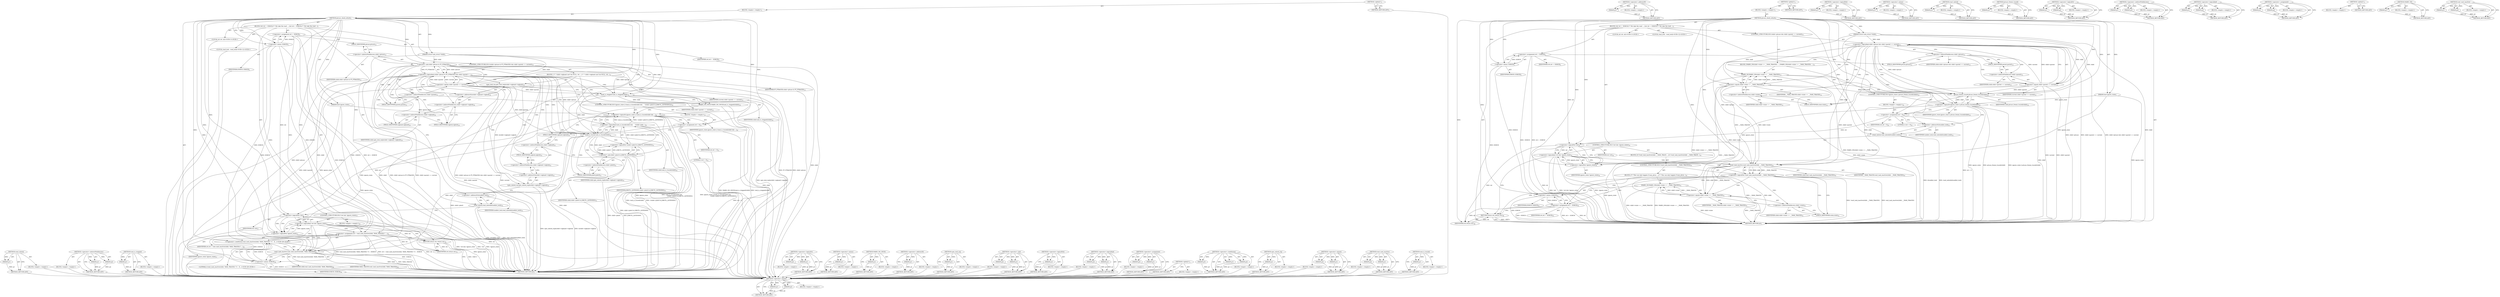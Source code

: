 digraph "wait_task_inactive" {
vulnerable_170 [label=<(METHOD,read_unlock)>];
vulnerable_171 [label=<(PARAM,p1)>];
vulnerable_172 [label=<(BLOCK,&lt;empty&gt;,&lt;empty&gt;)>];
vulnerable_173 [label=<(METHOD_RETURN,ANY)>];
vulnerable_127 [label=<(METHOD,&lt;operator&gt;.indirectFieldAccess)>];
vulnerable_128 [label=<(PARAM,p1)>];
vulnerable_129 [label=<(PARAM,p2)>];
vulnerable_130 [label=<(BLOCK,&lt;empty&gt;,&lt;empty&gt;)>];
vulnerable_131 [label=<(METHOD_RETURN,ANY)>];
vulnerable_149 [label=<(METHOD,task_is_stopped)>];
vulnerable_150 [label=<(PARAM,p1)>];
vulnerable_151 [label=<(BLOCK,&lt;empty&gt;,&lt;empty&gt;)>];
vulnerable_152 [label=<(METHOD_RETURN,ANY)>];
vulnerable_6 [label=<(METHOD,&lt;global&gt;)<SUB>1</SUB>>];
vulnerable_7 [label=<(BLOCK,&lt;empty&gt;,&lt;empty&gt;)<SUB>1</SUB>>];
vulnerable_8 [label=<(METHOD,ptrace_check_attach)<SUB>1</SUB>>];
vulnerable_9 [label=<(PARAM,struct task_struct *child)<SUB>1</SUB>>];
vulnerable_10 [label=<(PARAM,bool ignore_state)<SUB>1</SUB>>];
vulnerable_11 [label=<(BLOCK,{
	int ret = -ESRCH;

	/*
	 * We take the read ...,{
	int ret = -ESRCH;

	/*
	 * We take the read ...)<SUB>2</SUB>>];
vulnerable_12 [label="<(LOCAL,int ret: int)<SUB>3</SUB>>"];
vulnerable_13 [label=<(&lt;operator&gt;.assignment,ret = -ESRCH)<SUB>3</SUB>>];
vulnerable_14 [label=<(IDENTIFIER,ret,ret = -ESRCH)<SUB>3</SUB>>];
vulnerable_15 [label=<(&lt;operator&gt;.minus,-ESRCH)<SUB>3</SUB>>];
vulnerable_16 [label=<(IDENTIFIER,ESRCH,-ESRCH)<SUB>3</SUB>>];
vulnerable_17 [label="<(LOCAL,read_lock : read_lock)<SUB>12</SUB>>"];
vulnerable_18 [label=<(CONTROL_STRUCTURE,IF,if ((child-&gt;ptrace &amp; PT_PTRACED) &amp;&amp; child-&gt;parent == current))<SUB>13</SUB>>];
vulnerable_19 [label=<(&lt;operator&gt;.logicalAnd,(child-&gt;ptrace &amp; PT_PTRACED) &amp;&amp; child-&gt;parent =...)<SUB>13</SUB>>];
vulnerable_20 [label=<(&lt;operator&gt;.and,child-&gt;ptrace &amp; PT_PTRACED)<SUB>13</SUB>>];
vulnerable_21 [label=<(&lt;operator&gt;.indirectFieldAccess,child-&gt;ptrace)<SUB>13</SUB>>];
vulnerable_22 [label=<(IDENTIFIER,child,child-&gt;ptrace &amp; PT_PTRACED)<SUB>13</SUB>>];
vulnerable_23 [label=<(FIELD_IDENTIFIER,ptrace,ptrace)<SUB>13</SUB>>];
vulnerable_24 [label=<(IDENTIFIER,PT_PTRACED,child-&gt;ptrace &amp; PT_PTRACED)<SUB>13</SUB>>];
vulnerable_25 [label=<(&lt;operator&gt;.equals,child-&gt;parent == current)<SUB>13</SUB>>];
vulnerable_26 [label=<(&lt;operator&gt;.indirectFieldAccess,child-&gt;parent)<SUB>13</SUB>>];
vulnerable_27 [label=<(IDENTIFIER,child,child-&gt;parent == current)<SUB>13</SUB>>];
vulnerable_28 [label=<(FIELD_IDENTIFIER,parent,parent)<SUB>13</SUB>>];
vulnerable_29 [label=<(IDENTIFIER,current,child-&gt;parent == current)<SUB>13</SUB>>];
vulnerable_30 [label=<(BLOCK,{
 		/*
 		 * child-&gt;sighand can't be NULL, rel...,{
 		/*
 		 * child-&gt;sighand can't be NULL, rel...)<SUB>13</SUB>>];
vulnerable_31 [label=<(spin_lock_irq,spin_lock_irq(&amp;child-&gt;sighand-&gt;siglock))<SUB>18</SUB>>];
vulnerable_32 [label=<(&lt;operator&gt;.addressOf,&amp;child-&gt;sighand-&gt;siglock)<SUB>18</SUB>>];
vulnerable_33 [label=<(&lt;operator&gt;.indirectFieldAccess,child-&gt;sighand-&gt;siglock)<SUB>18</SUB>>];
vulnerable_34 [label=<(&lt;operator&gt;.indirectFieldAccess,child-&gt;sighand)<SUB>18</SUB>>];
vulnerable_35 [label=<(IDENTIFIER,child,spin_lock_irq(&amp;child-&gt;sighand-&gt;siglock))<SUB>18</SUB>>];
vulnerable_36 [label=<(FIELD_IDENTIFIER,sighand,sighand)<SUB>18</SUB>>];
vulnerable_37 [label=<(FIELD_IDENTIFIER,siglock,siglock)<SUB>18</SUB>>];
vulnerable_38 [label=<(WARN_ON_ONCE,WARN_ON_ONCE(task_is_stopped(child)))<SUB>19</SUB>>];
vulnerable_39 [label=<(task_is_stopped,task_is_stopped(child))<SUB>19</SUB>>];
vulnerable_40 [label=<(IDENTIFIER,child,task_is_stopped(child))<SUB>19</SUB>>];
vulnerable_41 [label=<(CONTROL_STRUCTURE,IF,if (ignore_state || (task_is_traced(child) &amp;&amp;
				     !(child-&gt;jobctl &amp; JOBCTL_LISTENING))))<SUB>20</SUB>>];
vulnerable_42 [label=<(&lt;operator&gt;.logicalOr,ignore_state || (task_is_traced(child) &amp;&amp;
				 ...)<SUB>20</SUB>>];
vulnerable_43 [label=<(IDENTIFIER,ignore_state,ignore_state || (task_is_traced(child) &amp;&amp;
				 ...)<SUB>20</SUB>>];
vulnerable_44 [label=<(&lt;operator&gt;.logicalAnd,task_is_traced(child) &amp;&amp;
				     !(child-&gt;jobc...)<SUB>20</SUB>>];
vulnerable_45 [label=<(task_is_traced,task_is_traced(child))<SUB>20</SUB>>];
vulnerable_46 [label=<(IDENTIFIER,child,task_is_traced(child))<SUB>20</SUB>>];
vulnerable_47 [label=<(&lt;operator&gt;.logicalNot,!(child-&gt;jobctl &amp; JOBCTL_LISTENING))<SUB>21</SUB>>];
vulnerable_48 [label=<(&lt;operator&gt;.and,child-&gt;jobctl &amp; JOBCTL_LISTENING)<SUB>21</SUB>>];
vulnerable_49 [label=<(&lt;operator&gt;.indirectFieldAccess,child-&gt;jobctl)<SUB>21</SUB>>];
vulnerable_50 [label=<(IDENTIFIER,child,child-&gt;jobctl &amp; JOBCTL_LISTENING)<SUB>21</SUB>>];
vulnerable_51 [label=<(FIELD_IDENTIFIER,jobctl,jobctl)<SUB>21</SUB>>];
vulnerable_52 [label=<(IDENTIFIER,JOBCTL_LISTENING,child-&gt;jobctl &amp; JOBCTL_LISTENING)<SUB>21</SUB>>];
vulnerable_53 [label=<(BLOCK,&lt;empty&gt;,&lt;empty&gt;)<SUB>22</SUB>>];
vulnerable_54 [label=<(&lt;operator&gt;.assignment,ret = 0)<SUB>22</SUB>>];
vulnerable_55 [label=<(IDENTIFIER,ret,ret = 0)<SUB>22</SUB>>];
vulnerable_56 [label=<(LITERAL,0,ret = 0)<SUB>22</SUB>>];
vulnerable_57 [label=<(spin_unlock_irq,spin_unlock_irq(&amp;child-&gt;sighand-&gt;siglock))<SUB>23</SUB>>];
vulnerable_58 [label=<(&lt;operator&gt;.addressOf,&amp;child-&gt;sighand-&gt;siglock)<SUB>23</SUB>>];
vulnerable_59 [label=<(&lt;operator&gt;.indirectFieldAccess,child-&gt;sighand-&gt;siglock)<SUB>23</SUB>>];
vulnerable_60 [label=<(&lt;operator&gt;.indirectFieldAccess,child-&gt;sighand)<SUB>23</SUB>>];
vulnerable_61 [label=<(IDENTIFIER,child,spin_unlock_irq(&amp;child-&gt;sighand-&gt;siglock))<SUB>23</SUB>>];
vulnerable_62 [label=<(FIELD_IDENTIFIER,sighand,sighand)<SUB>23</SUB>>];
vulnerable_63 [label=<(FIELD_IDENTIFIER,siglock,siglock)<SUB>23</SUB>>];
vulnerable_64 [label=<(read_unlock,read_unlock(&amp;tasklist_lock))<SUB>25</SUB>>];
vulnerable_65 [label=<(&lt;operator&gt;.addressOf,&amp;tasklist_lock)<SUB>25</SUB>>];
vulnerable_66 [label=<(IDENTIFIER,tasklist_lock,read_unlock(&amp;tasklist_lock))<SUB>25</SUB>>];
vulnerable_67 [label=<(CONTROL_STRUCTURE,IF,if (!ret &amp;&amp; !ignore_state))<SUB>27</SUB>>];
vulnerable_68 [label=<(&lt;operator&gt;.logicalAnd,!ret &amp;&amp; !ignore_state)<SUB>27</SUB>>];
vulnerable_69 [label=<(&lt;operator&gt;.logicalNot,!ret)<SUB>27</SUB>>];
vulnerable_70 [label=<(IDENTIFIER,ret,!ret)<SUB>27</SUB>>];
vulnerable_71 [label=<(&lt;operator&gt;.logicalNot,!ignore_state)<SUB>27</SUB>>];
vulnerable_72 [label=<(IDENTIFIER,ignore_state,!ignore_state)<SUB>27</SUB>>];
vulnerable_73 [label=<(BLOCK,&lt;empty&gt;,&lt;empty&gt;)<SUB>28</SUB>>];
vulnerable_74 [label=<(&lt;operator&gt;.assignment,ret = wait_task_inactive(child, TASK_TRACED) ? ...)<SUB>28</SUB>>];
vulnerable_75 [label=<(IDENTIFIER,ret,ret = wait_task_inactive(child, TASK_TRACED) ? ...)<SUB>28</SUB>>];
vulnerable_76 [label="<(&lt;operator&gt;.conditional,wait_task_inactive(child, TASK_TRACED) ? 0 : -E...)<SUB>28</SUB>>"];
vulnerable_77 [label=<(wait_task_inactive,wait_task_inactive(child, TASK_TRACED))<SUB>28</SUB>>];
vulnerable_78 [label=<(IDENTIFIER,child,wait_task_inactive(child, TASK_TRACED))<SUB>28</SUB>>];
vulnerable_79 [label=<(IDENTIFIER,TASK_TRACED,wait_task_inactive(child, TASK_TRACED))<SUB>28</SUB>>];
vulnerable_80 [label="<(LITERAL,0,wait_task_inactive(child, TASK_TRACED) ? 0 : -E...)<SUB>28</SUB>>"];
vulnerable_81 [label=<(&lt;operator&gt;.minus,-ESRCH)<SUB>28</SUB>>];
vulnerable_82 [label=<(IDENTIFIER,ESRCH,-ESRCH)<SUB>28</SUB>>];
vulnerable_83 [label=<(RETURN,return ret;,return ret;)<SUB>31</SUB>>];
vulnerable_84 [label=<(IDENTIFIER,ret,return ret;)<SUB>31</SUB>>];
vulnerable_85 [label=<(METHOD_RETURN,int)<SUB>1</SUB>>];
vulnerable_87 [label=<(METHOD_RETURN,ANY)<SUB>1</SUB>>];
vulnerable_153 [label=<(METHOD,&lt;operator&gt;.logicalOr)>];
vulnerable_154 [label=<(PARAM,p1)>];
vulnerable_155 [label=<(PARAM,p2)>];
vulnerable_156 [label=<(BLOCK,&lt;empty&gt;,&lt;empty&gt;)>];
vulnerable_157 [label=<(METHOD_RETURN,ANY)>];
vulnerable_113 [label=<(METHOD,&lt;operator&gt;.minus)>];
vulnerable_114 [label=<(PARAM,p1)>];
vulnerable_115 [label=<(BLOCK,&lt;empty&gt;,&lt;empty&gt;)>];
vulnerable_116 [label=<(METHOD_RETURN,ANY)>];
vulnerable_145 [label=<(METHOD,WARN_ON_ONCE)>];
vulnerable_146 [label=<(PARAM,p1)>];
vulnerable_147 [label=<(BLOCK,&lt;empty&gt;,&lt;empty&gt;)>];
vulnerable_148 [label=<(METHOD_RETURN,ANY)>];
vulnerable_141 [label=<(METHOD,&lt;operator&gt;.addressOf)>];
vulnerable_142 [label=<(PARAM,p1)>];
vulnerable_143 [label=<(BLOCK,&lt;empty&gt;,&lt;empty&gt;)>];
vulnerable_144 [label=<(METHOD_RETURN,ANY)>];
vulnerable_137 [label=<(METHOD,spin_lock_irq)>];
vulnerable_138 [label=<(PARAM,p1)>];
vulnerable_139 [label=<(BLOCK,&lt;empty&gt;,&lt;empty&gt;)>];
vulnerable_140 [label=<(METHOD_RETURN,ANY)>];
vulnerable_122 [label=<(METHOD,&lt;operator&gt;.and)>];
vulnerable_123 [label=<(PARAM,p1)>];
vulnerable_124 [label=<(PARAM,p2)>];
vulnerable_125 [label=<(BLOCK,&lt;empty&gt;,&lt;empty&gt;)>];
vulnerable_126 [label=<(METHOD_RETURN,ANY)>];
vulnerable_162 [label=<(METHOD,&lt;operator&gt;.logicalNot)>];
vulnerable_163 [label=<(PARAM,p1)>];
vulnerable_164 [label=<(BLOCK,&lt;empty&gt;,&lt;empty&gt;)>];
vulnerable_165 [label=<(METHOD_RETURN,ANY)>];
vulnerable_117 [label=<(METHOD,&lt;operator&gt;.logicalAnd)>];
vulnerable_118 [label=<(PARAM,p1)>];
vulnerable_119 [label=<(PARAM,p2)>];
vulnerable_120 [label=<(BLOCK,&lt;empty&gt;,&lt;empty&gt;)>];
vulnerable_121 [label=<(METHOD_RETURN,ANY)>];
vulnerable_108 [label=<(METHOD,&lt;operator&gt;.assignment)>];
vulnerable_109 [label=<(PARAM,p1)>];
vulnerable_110 [label=<(PARAM,p2)>];
vulnerable_111 [label=<(BLOCK,&lt;empty&gt;,&lt;empty&gt;)>];
vulnerable_112 [label=<(METHOD_RETURN,ANY)>];
vulnerable_102 [label=<(METHOD,&lt;global&gt;)<SUB>1</SUB>>];
vulnerable_103 [label=<(BLOCK,&lt;empty&gt;,&lt;empty&gt;)>];
vulnerable_104 [label=<(METHOD_RETURN,ANY)>];
vulnerable_174 [label=<(METHOD,&lt;operator&gt;.conditional)>];
vulnerable_175 [label=<(PARAM,p1)>];
vulnerable_176 [label=<(PARAM,p2)>];
vulnerable_177 [label=<(PARAM,p3)>];
vulnerable_178 [label=<(BLOCK,&lt;empty&gt;,&lt;empty&gt;)>];
vulnerable_179 [label=<(METHOD_RETURN,ANY)>];
vulnerable_166 [label=<(METHOD,spin_unlock_irq)>];
vulnerable_167 [label=<(PARAM,p1)>];
vulnerable_168 [label=<(BLOCK,&lt;empty&gt;,&lt;empty&gt;)>];
vulnerable_169 [label=<(METHOD_RETURN,ANY)>];
vulnerable_132 [label=<(METHOD,&lt;operator&gt;.equals)>];
vulnerable_133 [label=<(PARAM,p1)>];
vulnerable_134 [label=<(PARAM,p2)>];
vulnerable_135 [label=<(BLOCK,&lt;empty&gt;,&lt;empty&gt;)>];
vulnerable_136 [label=<(METHOD_RETURN,ANY)>];
vulnerable_180 [label=<(METHOD,wait_task_inactive)>];
vulnerable_181 [label=<(PARAM,p1)>];
vulnerable_182 [label=<(PARAM,p2)>];
vulnerable_183 [label=<(BLOCK,&lt;empty&gt;,&lt;empty&gt;)>];
vulnerable_184 [label=<(METHOD_RETURN,ANY)>];
vulnerable_158 [label=<(METHOD,task_is_traced)>];
vulnerable_159 [label=<(PARAM,p1)>];
vulnerable_160 [label=<(BLOCK,&lt;empty&gt;,&lt;empty&gt;)>];
vulnerable_161 [label=<(METHOD_RETURN,ANY)>];
fixed_114 [label=<(METHOD,&lt;operator&gt;.equals)>];
fixed_115 [label=<(PARAM,p1)>];
fixed_116 [label=<(PARAM,p2)>];
fixed_117 [label=<(BLOCK,&lt;empty&gt;,&lt;empty&gt;)>];
fixed_118 [label=<(METHOD_RETURN,ANY)>];
fixed_136 [label=<(METHOD,&lt;operator&gt;.addressOf)>];
fixed_137 [label=<(PARAM,p1)>];
fixed_138 [label=<(BLOCK,&lt;empty&gt;,&lt;empty&gt;)>];
fixed_139 [label=<(METHOD_RETURN,ANY)>];
fixed_6 [label=<(METHOD,&lt;global&gt;)<SUB>1</SUB>>];
fixed_7 [label=<(BLOCK,&lt;empty&gt;,&lt;empty&gt;)<SUB>1</SUB>>];
fixed_8 [label=<(METHOD,ptrace_check_attach)<SUB>1</SUB>>];
fixed_9 [label=<(PARAM,struct task_struct *child)<SUB>1</SUB>>];
fixed_10 [label=<(PARAM,bool ignore_state)<SUB>1</SUB>>];
fixed_11 [label=<(BLOCK,{
	int ret = -ESRCH;

	/*
	 * We take the read ...,{
	int ret = -ESRCH;

	/*
	 * We take the read ...)<SUB>2</SUB>>];
fixed_12 [label="<(LOCAL,int ret: int)<SUB>3</SUB>>"];
fixed_13 [label=<(&lt;operator&gt;.assignment,ret = -ESRCH)<SUB>3</SUB>>];
fixed_14 [label=<(IDENTIFIER,ret,ret = -ESRCH)<SUB>3</SUB>>];
fixed_15 [label=<(&lt;operator&gt;.minus,-ESRCH)<SUB>3</SUB>>];
fixed_16 [label=<(IDENTIFIER,ESRCH,-ESRCH)<SUB>3</SUB>>];
fixed_17 [label="<(LOCAL,read_lock : read_lock)<SUB>12</SUB>>"];
fixed_18 [label=<(CONTROL_STRUCTURE,IF,if (child-&gt;ptrace &amp;&amp; child-&gt;parent == current))<SUB>13</SUB>>];
fixed_19 [label=<(&lt;operator&gt;.logicalAnd,child-&gt;ptrace &amp;&amp; child-&gt;parent == current)<SUB>13</SUB>>];
fixed_20 [label=<(&lt;operator&gt;.indirectFieldAccess,child-&gt;ptrace)<SUB>13</SUB>>];
fixed_21 [label=<(IDENTIFIER,child,child-&gt;ptrace &amp;&amp; child-&gt;parent == current)<SUB>13</SUB>>];
fixed_22 [label=<(FIELD_IDENTIFIER,ptrace,ptrace)<SUB>13</SUB>>];
fixed_23 [label=<(&lt;operator&gt;.equals,child-&gt;parent == current)<SUB>13</SUB>>];
fixed_24 [label=<(&lt;operator&gt;.indirectFieldAccess,child-&gt;parent)<SUB>13</SUB>>];
fixed_25 [label=<(IDENTIFIER,child,child-&gt;parent == current)<SUB>13</SUB>>];
fixed_26 [label=<(FIELD_IDENTIFIER,parent,parent)<SUB>13</SUB>>];
fixed_27 [label=<(IDENTIFIER,current,child-&gt;parent == current)<SUB>13</SUB>>];
fixed_28 [label=<(BLOCK,{
		WARN_ON(child-&gt;state == __TASK_TRACED);
 		...,{
		WARN_ON(child-&gt;state == __TASK_TRACED);
 		...)<SUB>13</SUB>>];
fixed_29 [label=<(WARN_ON,WARN_ON(child-&gt;state == __TASK_TRACED))<SUB>14</SUB>>];
fixed_30 [label=<(&lt;operator&gt;.equals,child-&gt;state == __TASK_TRACED)<SUB>14</SUB>>];
fixed_31 [label=<(&lt;operator&gt;.indirectFieldAccess,child-&gt;state)<SUB>14</SUB>>];
fixed_32 [label=<(IDENTIFIER,child,child-&gt;state == __TASK_TRACED)<SUB>14</SUB>>];
fixed_33 [label=<(FIELD_IDENTIFIER,state,state)<SUB>14</SUB>>];
fixed_34 [label=<(IDENTIFIER,__TASK_TRACED,child-&gt;state == __TASK_TRACED)<SUB>14</SUB>>];
fixed_35 [label=<(CONTROL_STRUCTURE,IF,if (ignore_state || ptrace_freeze_traced(child)))<SUB>19</SUB>>];
fixed_36 [label=<(&lt;operator&gt;.logicalOr,ignore_state || ptrace_freeze_traced(child))<SUB>19</SUB>>];
fixed_37 [label=<(IDENTIFIER,ignore_state,ignore_state || ptrace_freeze_traced(child))<SUB>19</SUB>>];
fixed_38 [label=<(ptrace_freeze_traced,ptrace_freeze_traced(child))<SUB>19</SUB>>];
fixed_39 [label=<(IDENTIFIER,child,ptrace_freeze_traced(child))<SUB>19</SUB>>];
fixed_40 [label=<(BLOCK,&lt;empty&gt;,&lt;empty&gt;)<SUB>20</SUB>>];
fixed_41 [label=<(&lt;operator&gt;.assignment,ret = 0)<SUB>20</SUB>>];
fixed_42 [label=<(IDENTIFIER,ret,ret = 0)<SUB>20</SUB>>];
fixed_43 [label=<(LITERAL,0,ret = 0)<SUB>20</SUB>>];
fixed_44 [label=<(read_unlock,read_unlock(&amp;tasklist_lock))<SUB>22</SUB>>];
fixed_45 [label=<(&lt;operator&gt;.addressOf,&amp;tasklist_lock)<SUB>22</SUB>>];
fixed_46 [label=<(IDENTIFIER,tasklist_lock,read_unlock(&amp;tasklist_lock))<SUB>22</SUB>>];
fixed_47 [label=<(CONTROL_STRUCTURE,IF,if (!ret &amp;&amp; !ignore_state))<SUB>24</SUB>>];
fixed_48 [label=<(&lt;operator&gt;.logicalAnd,!ret &amp;&amp; !ignore_state)<SUB>24</SUB>>];
fixed_49 [label=<(&lt;operator&gt;.logicalNot,!ret)<SUB>24</SUB>>];
fixed_50 [label=<(IDENTIFIER,ret,!ret)<SUB>24</SUB>>];
fixed_51 [label=<(&lt;operator&gt;.logicalNot,!ignore_state)<SUB>24</SUB>>];
fixed_52 [label=<(IDENTIFIER,ignore_state,!ignore_state)<SUB>24</SUB>>];
fixed_53 [label=<(BLOCK,{
		if (!wait_task_inactive(child, __TASK_TRACE...,{
		if (!wait_task_inactive(child, __TASK_TRACE...)<SUB>24</SUB>>];
fixed_54 [label=<(CONTROL_STRUCTURE,IF,if (!wait_task_inactive(child, __TASK_TRACED)))<SUB>25</SUB>>];
fixed_55 [label=<(&lt;operator&gt;.logicalNot,!wait_task_inactive(child, __TASK_TRACED))<SUB>25</SUB>>];
fixed_56 [label=<(wait_task_inactive,wait_task_inactive(child, __TASK_TRACED))<SUB>25</SUB>>];
fixed_57 [label=<(IDENTIFIER,child,wait_task_inactive(child, __TASK_TRACED))<SUB>25</SUB>>];
fixed_58 [label=<(IDENTIFIER,__TASK_TRACED,wait_task_inactive(child, __TASK_TRACED))<SUB>25</SUB>>];
fixed_59 [label=<(BLOCK,{
			/*
			 * This can only happen if may_ptrac...,{
			/*
			 * This can only happen if may_ptrac...)<SUB>25</SUB>>];
fixed_60 [label=<(WARN_ON,WARN_ON(child-&gt;state == __TASK_TRACED))<SUB>31</SUB>>];
fixed_61 [label=<(&lt;operator&gt;.equals,child-&gt;state == __TASK_TRACED)<SUB>31</SUB>>];
fixed_62 [label=<(&lt;operator&gt;.indirectFieldAccess,child-&gt;state)<SUB>31</SUB>>];
fixed_63 [label=<(IDENTIFIER,child,child-&gt;state == __TASK_TRACED)<SUB>31</SUB>>];
fixed_64 [label=<(FIELD_IDENTIFIER,state,state)<SUB>31</SUB>>];
fixed_65 [label=<(IDENTIFIER,__TASK_TRACED,child-&gt;state == __TASK_TRACED)<SUB>31</SUB>>];
fixed_66 [label=<(&lt;operator&gt;.assignment,ret = -ESRCH)<SUB>32</SUB>>];
fixed_67 [label=<(IDENTIFIER,ret,ret = -ESRCH)<SUB>32</SUB>>];
fixed_68 [label=<(&lt;operator&gt;.minus,-ESRCH)<SUB>32</SUB>>];
fixed_69 [label=<(IDENTIFIER,ESRCH,-ESRCH)<SUB>32</SUB>>];
fixed_70 [label=<(RETURN,return ret;,return ret;)<SUB>36</SUB>>];
fixed_71 [label=<(IDENTIFIER,ret,return ret;)<SUB>36</SUB>>];
fixed_72 [label=<(METHOD_RETURN,int)<SUB>1</SUB>>];
fixed_74 [label=<(METHOD_RETURN,ANY)<SUB>1</SUB>>];
fixed_140 [label=<(METHOD,&lt;operator&gt;.logicalNot)>];
fixed_141 [label=<(PARAM,p1)>];
fixed_142 [label=<(BLOCK,&lt;empty&gt;,&lt;empty&gt;)>];
fixed_143 [label=<(METHOD_RETURN,ANY)>];
fixed_100 [label=<(METHOD,&lt;operator&gt;.minus)>];
fixed_101 [label=<(PARAM,p1)>];
fixed_102 [label=<(BLOCK,&lt;empty&gt;,&lt;empty&gt;)>];
fixed_103 [label=<(METHOD_RETURN,ANY)>];
fixed_132 [label=<(METHOD,read_unlock)>];
fixed_133 [label=<(PARAM,p1)>];
fixed_134 [label=<(BLOCK,&lt;empty&gt;,&lt;empty&gt;)>];
fixed_135 [label=<(METHOD_RETURN,ANY)>];
fixed_128 [label=<(METHOD,ptrace_freeze_traced)>];
fixed_129 [label=<(PARAM,p1)>];
fixed_130 [label=<(BLOCK,&lt;empty&gt;,&lt;empty&gt;)>];
fixed_131 [label=<(METHOD_RETURN,ANY)>];
fixed_123 [label=<(METHOD,&lt;operator&gt;.logicalOr)>];
fixed_124 [label=<(PARAM,p1)>];
fixed_125 [label=<(PARAM,p2)>];
fixed_126 [label=<(BLOCK,&lt;empty&gt;,&lt;empty&gt;)>];
fixed_127 [label=<(METHOD_RETURN,ANY)>];
fixed_109 [label=<(METHOD,&lt;operator&gt;.indirectFieldAccess)>];
fixed_110 [label=<(PARAM,p1)>];
fixed_111 [label=<(PARAM,p2)>];
fixed_112 [label=<(BLOCK,&lt;empty&gt;,&lt;empty&gt;)>];
fixed_113 [label=<(METHOD_RETURN,ANY)>];
fixed_104 [label=<(METHOD,&lt;operator&gt;.logicalAnd)>];
fixed_105 [label=<(PARAM,p1)>];
fixed_106 [label=<(PARAM,p2)>];
fixed_107 [label=<(BLOCK,&lt;empty&gt;,&lt;empty&gt;)>];
fixed_108 [label=<(METHOD_RETURN,ANY)>];
fixed_95 [label=<(METHOD,&lt;operator&gt;.assignment)>];
fixed_96 [label=<(PARAM,p1)>];
fixed_97 [label=<(PARAM,p2)>];
fixed_98 [label=<(BLOCK,&lt;empty&gt;,&lt;empty&gt;)>];
fixed_99 [label=<(METHOD_RETURN,ANY)>];
fixed_89 [label=<(METHOD,&lt;global&gt;)<SUB>1</SUB>>];
fixed_90 [label=<(BLOCK,&lt;empty&gt;,&lt;empty&gt;)>];
fixed_91 [label=<(METHOD_RETURN,ANY)>];
fixed_119 [label=<(METHOD,WARN_ON)>];
fixed_120 [label=<(PARAM,p1)>];
fixed_121 [label=<(BLOCK,&lt;empty&gt;,&lt;empty&gt;)>];
fixed_122 [label=<(METHOD_RETURN,ANY)>];
fixed_144 [label=<(METHOD,wait_task_inactive)>];
fixed_145 [label=<(PARAM,p1)>];
fixed_146 [label=<(PARAM,p2)>];
fixed_147 [label=<(BLOCK,&lt;empty&gt;,&lt;empty&gt;)>];
fixed_148 [label=<(METHOD_RETURN,ANY)>];
vulnerable_170 -> vulnerable_171  [key=0, label="AST: "];
vulnerable_170 -> vulnerable_171  [key=1, label="DDG: "];
vulnerable_170 -> vulnerable_172  [key=0, label="AST: "];
vulnerable_170 -> vulnerable_173  [key=0, label="AST: "];
vulnerable_170 -> vulnerable_173  [key=1, label="CFG: "];
vulnerable_171 -> vulnerable_173  [key=0, label="DDG: p1"];
vulnerable_172 -> fixed_114  [key=0];
vulnerable_173 -> fixed_114  [key=0];
vulnerable_127 -> vulnerable_128  [key=0, label="AST: "];
vulnerable_127 -> vulnerable_128  [key=1, label="DDG: "];
vulnerable_127 -> vulnerable_130  [key=0, label="AST: "];
vulnerable_127 -> vulnerable_129  [key=0, label="AST: "];
vulnerable_127 -> vulnerable_129  [key=1, label="DDG: "];
vulnerable_127 -> vulnerable_131  [key=0, label="AST: "];
vulnerable_127 -> vulnerable_131  [key=1, label="CFG: "];
vulnerable_128 -> vulnerable_131  [key=0, label="DDG: p1"];
vulnerable_129 -> vulnerable_131  [key=0, label="DDG: p2"];
vulnerable_130 -> fixed_114  [key=0];
vulnerable_131 -> fixed_114  [key=0];
vulnerable_149 -> vulnerable_150  [key=0, label="AST: "];
vulnerable_149 -> vulnerable_150  [key=1, label="DDG: "];
vulnerable_149 -> vulnerable_151  [key=0, label="AST: "];
vulnerable_149 -> vulnerable_152  [key=0, label="AST: "];
vulnerable_149 -> vulnerable_152  [key=1, label="CFG: "];
vulnerable_150 -> vulnerable_152  [key=0, label="DDG: p1"];
vulnerable_151 -> fixed_114  [key=0];
vulnerable_152 -> fixed_114  [key=0];
vulnerable_6 -> vulnerable_7  [key=0, label="AST: "];
vulnerable_6 -> vulnerable_87  [key=0, label="AST: "];
vulnerable_6 -> vulnerable_87  [key=1, label="CFG: "];
vulnerable_7 -> vulnerable_8  [key=0, label="AST: "];
vulnerable_8 -> vulnerable_9  [key=0, label="AST: "];
vulnerable_8 -> vulnerable_9  [key=1, label="DDG: "];
vulnerable_8 -> vulnerable_10  [key=0, label="AST: "];
vulnerable_8 -> vulnerable_10  [key=1, label="DDG: "];
vulnerable_8 -> vulnerable_11  [key=0, label="AST: "];
vulnerable_8 -> vulnerable_85  [key=0, label="AST: "];
vulnerable_8 -> vulnerable_15  [key=0, label="CFG: "];
vulnerable_8 -> vulnerable_15  [key=1, label="DDG: "];
vulnerable_8 -> vulnerable_64  [key=0, label="DDG: "];
vulnerable_8 -> vulnerable_84  [key=0, label="DDG: "];
vulnerable_8 -> vulnerable_74  [key=0, label="DDG: "];
vulnerable_8 -> vulnerable_20  [key=0, label="DDG: "];
vulnerable_8 -> vulnerable_25  [key=0, label="DDG: "];
vulnerable_8 -> vulnerable_69  [key=0, label="DDG: "];
vulnerable_8 -> vulnerable_71  [key=0, label="DDG: "];
vulnerable_8 -> vulnerable_39  [key=0, label="DDG: "];
vulnerable_8 -> vulnerable_42  [key=0, label="DDG: "];
vulnerable_8 -> vulnerable_54  [key=0, label="DDG: "];
vulnerable_8 -> vulnerable_76  [key=0, label="DDG: "];
vulnerable_8 -> vulnerable_77  [key=0, label="DDG: "];
vulnerable_8 -> vulnerable_81  [key=0, label="DDG: "];
vulnerable_8 -> vulnerable_45  [key=0, label="DDG: "];
vulnerable_8 -> vulnerable_48  [key=0, label="DDG: "];
vulnerable_9 -> vulnerable_85  [key=0, label="DDG: child"];
vulnerable_9 -> vulnerable_20  [key=0, label="DDG: child"];
vulnerable_9 -> vulnerable_25  [key=0, label="DDG: child"];
vulnerable_9 -> vulnerable_39  [key=0, label="DDG: child"];
vulnerable_9 -> vulnerable_77  [key=0, label="DDG: child"];
vulnerable_10 -> vulnerable_85  [key=0, label="DDG: ignore_state"];
vulnerable_10 -> vulnerable_71  [key=0, label="DDG: ignore_state"];
vulnerable_10 -> vulnerable_42  [key=0, label="DDG: ignore_state"];
vulnerable_11 -> vulnerable_12  [key=0, label="AST: "];
vulnerable_11 -> vulnerable_13  [key=0, label="AST: "];
vulnerable_11 -> vulnerable_17  [key=0, label="AST: "];
vulnerable_11 -> vulnerable_18  [key=0, label="AST: "];
vulnerable_11 -> vulnerable_64  [key=0, label="AST: "];
vulnerable_11 -> vulnerable_67  [key=0, label="AST: "];
vulnerable_11 -> vulnerable_83  [key=0, label="AST: "];
vulnerable_12 -> fixed_114  [key=0];
vulnerable_13 -> vulnerable_14  [key=0, label="AST: "];
vulnerable_13 -> vulnerable_15  [key=0, label="AST: "];
vulnerable_13 -> vulnerable_23  [key=0, label="CFG: "];
vulnerable_13 -> vulnerable_85  [key=0, label="DDG: -ESRCH"];
vulnerable_13 -> vulnerable_85  [key=1, label="DDG: ret = -ESRCH"];
vulnerable_13 -> vulnerable_69  [key=0, label="DDG: ret"];
vulnerable_14 -> fixed_114  [key=0];
vulnerable_15 -> vulnerable_16  [key=0, label="AST: "];
vulnerable_15 -> vulnerable_13  [key=0, label="CFG: "];
vulnerable_15 -> vulnerable_13  [key=1, label="DDG: ESRCH"];
vulnerable_15 -> vulnerable_85  [key=0, label="DDG: ESRCH"];
vulnerable_15 -> vulnerable_74  [key=0, label="DDG: ESRCH"];
vulnerable_15 -> vulnerable_76  [key=0, label="DDG: ESRCH"];
vulnerable_15 -> vulnerable_81  [key=0, label="DDG: ESRCH"];
vulnerable_16 -> fixed_114  [key=0];
vulnerable_17 -> fixed_114  [key=0];
vulnerable_18 -> vulnerable_19  [key=0, label="AST: "];
vulnerable_18 -> vulnerable_30  [key=0, label="AST: "];
vulnerable_19 -> vulnerable_20  [key=0, label="AST: "];
vulnerable_19 -> vulnerable_25  [key=0, label="AST: "];
vulnerable_19 -> vulnerable_36  [key=0, label="CFG: "];
vulnerable_19 -> vulnerable_36  [key=1, label="CDG: "];
vulnerable_19 -> vulnerable_65  [key=0, label="CFG: "];
vulnerable_19 -> vulnerable_85  [key=0, label="DDG: child-&gt;ptrace &amp; PT_PTRACED"];
vulnerable_19 -> vulnerable_85  [key=1, label="DDG: child-&gt;parent == current"];
vulnerable_19 -> vulnerable_85  [key=2, label="DDG: (child-&gt;ptrace &amp; PT_PTRACED) &amp;&amp; child-&gt;parent == current"];
vulnerable_19 -> vulnerable_34  [key=0, label="CDG: "];
vulnerable_19 -> vulnerable_32  [key=0, label="CDG: "];
vulnerable_19 -> vulnerable_58  [key=0, label="CDG: "];
vulnerable_19 -> vulnerable_60  [key=0, label="CDG: "];
vulnerable_19 -> vulnerable_33  [key=0, label="CDG: "];
vulnerable_19 -> vulnerable_42  [key=0, label="CDG: "];
vulnerable_19 -> vulnerable_57  [key=0, label="CDG: "];
vulnerable_19 -> vulnerable_37  [key=0, label="CDG: "];
vulnerable_19 -> vulnerable_38  [key=0, label="CDG: "];
vulnerable_19 -> vulnerable_63  [key=0, label="CDG: "];
vulnerable_19 -> vulnerable_59  [key=0, label="CDG: "];
vulnerable_19 -> vulnerable_62  [key=0, label="CDG: "];
vulnerable_19 -> vulnerable_39  [key=0, label="CDG: "];
vulnerable_19 -> vulnerable_31  [key=0, label="CDG: "];
vulnerable_19 -> vulnerable_45  [key=0, label="CDG: "];
vulnerable_19 -> vulnerable_44  [key=0, label="CDG: "];
vulnerable_20 -> vulnerable_21  [key=0, label="AST: "];
vulnerable_20 -> vulnerable_24  [key=0, label="AST: "];
vulnerable_20 -> vulnerable_19  [key=0, label="CFG: "];
vulnerable_20 -> vulnerable_19  [key=1, label="DDG: child-&gt;ptrace"];
vulnerable_20 -> vulnerable_19  [key=2, label="DDG: PT_PTRACED"];
vulnerable_20 -> vulnerable_28  [key=0, label="CFG: "];
vulnerable_20 -> vulnerable_28  [key=1, label="CDG: "];
vulnerable_20 -> vulnerable_85  [key=0, label="DDG: child-&gt;ptrace"];
vulnerable_20 -> vulnerable_85  [key=1, label="DDG: PT_PTRACED"];
vulnerable_20 -> vulnerable_39  [key=0, label="DDG: child-&gt;ptrace"];
vulnerable_20 -> vulnerable_77  [key=0, label="DDG: child-&gt;ptrace"];
vulnerable_20 -> vulnerable_45  [key=0, label="DDG: child-&gt;ptrace"];
vulnerable_20 -> vulnerable_26  [key=0, label="CDG: "];
vulnerable_20 -> vulnerable_25  [key=0, label="CDG: "];
vulnerable_21 -> vulnerable_22  [key=0, label="AST: "];
vulnerable_21 -> vulnerable_23  [key=0, label="AST: "];
vulnerable_21 -> vulnerable_20  [key=0, label="CFG: "];
vulnerable_22 -> fixed_114  [key=0];
vulnerable_23 -> vulnerable_21  [key=0, label="CFG: "];
vulnerable_24 -> fixed_114  [key=0];
vulnerable_25 -> vulnerable_26  [key=0, label="AST: "];
vulnerable_25 -> vulnerable_29  [key=0, label="AST: "];
vulnerable_25 -> vulnerable_19  [key=0, label="CFG: "];
vulnerable_25 -> vulnerable_19  [key=1, label="DDG: child-&gt;parent"];
vulnerable_25 -> vulnerable_19  [key=2, label="DDG: current"];
vulnerable_25 -> vulnerable_85  [key=0, label="DDG: child-&gt;parent"];
vulnerable_25 -> vulnerable_85  [key=1, label="DDG: current"];
vulnerable_25 -> vulnerable_39  [key=0, label="DDG: child-&gt;parent"];
vulnerable_25 -> vulnerable_77  [key=0, label="DDG: child-&gt;parent"];
vulnerable_25 -> vulnerable_45  [key=0, label="DDG: child-&gt;parent"];
vulnerable_26 -> vulnerable_27  [key=0, label="AST: "];
vulnerable_26 -> vulnerable_28  [key=0, label="AST: "];
vulnerable_26 -> vulnerable_25  [key=0, label="CFG: "];
vulnerable_27 -> fixed_114  [key=0];
vulnerable_28 -> vulnerable_26  [key=0, label="CFG: "];
vulnerable_29 -> fixed_114  [key=0];
vulnerable_30 -> vulnerable_31  [key=0, label="AST: "];
vulnerable_30 -> vulnerable_38  [key=0, label="AST: "];
vulnerable_30 -> vulnerable_41  [key=0, label="AST: "];
vulnerable_30 -> vulnerable_57  [key=0, label="AST: "];
vulnerable_31 -> vulnerable_32  [key=0, label="AST: "];
vulnerable_31 -> vulnerable_39  [key=0, label="CFG: "];
vulnerable_31 -> vulnerable_85  [key=0, label="DDG: spin_lock_irq(&amp;child-&gt;sighand-&gt;siglock)"];
vulnerable_31 -> vulnerable_57  [key=0, label="DDG: &amp;child-&gt;sighand-&gt;siglock"];
vulnerable_32 -> vulnerable_33  [key=0, label="AST: "];
vulnerable_32 -> vulnerable_31  [key=0, label="CFG: "];
vulnerable_33 -> vulnerable_34  [key=0, label="AST: "];
vulnerable_33 -> vulnerable_37  [key=0, label="AST: "];
vulnerable_33 -> vulnerable_32  [key=0, label="CFG: "];
vulnerable_34 -> vulnerable_35  [key=0, label="AST: "];
vulnerable_34 -> vulnerable_36  [key=0, label="AST: "];
vulnerable_34 -> vulnerable_37  [key=0, label="CFG: "];
vulnerable_35 -> fixed_114  [key=0];
vulnerable_36 -> vulnerable_34  [key=0, label="CFG: "];
vulnerable_37 -> vulnerable_33  [key=0, label="CFG: "];
vulnerable_38 -> vulnerable_39  [key=0, label="AST: "];
vulnerable_38 -> vulnerable_42  [key=0, label="CFG: "];
vulnerable_38 -> vulnerable_45  [key=0, label="CFG: "];
vulnerable_38 -> vulnerable_85  [key=0, label="DDG: task_is_stopped(child)"];
vulnerable_38 -> vulnerable_85  [key=1, label="DDG: WARN_ON_ONCE(task_is_stopped(child))"];
vulnerable_39 -> vulnerable_40  [key=0, label="AST: "];
vulnerable_39 -> vulnerable_38  [key=0, label="CFG: "];
vulnerable_39 -> vulnerable_38  [key=1, label="DDG: child"];
vulnerable_39 -> vulnerable_85  [key=0, label="DDG: child"];
vulnerable_39 -> vulnerable_77  [key=0, label="DDG: child"];
vulnerable_39 -> vulnerable_45  [key=0, label="DDG: child"];
vulnerable_40 -> fixed_114  [key=0];
vulnerable_41 -> vulnerable_42  [key=0, label="AST: "];
vulnerable_41 -> vulnerable_53  [key=0, label="AST: "];
vulnerable_42 -> vulnerable_43  [key=0, label="AST: "];
vulnerable_42 -> vulnerable_44  [key=0, label="AST: "];
vulnerable_42 -> vulnerable_54  [key=0, label="CFG: "];
vulnerable_42 -> vulnerable_54  [key=1, label="CDG: "];
vulnerable_42 -> vulnerable_62  [key=0, label="CFG: "];
vulnerable_42 -> vulnerable_85  [key=0, label="DDG: ignore_state"];
vulnerable_42 -> vulnerable_85  [key=1, label="DDG: task_is_traced(child) &amp;&amp;
				     !(child-&gt;jobctl &amp; JOBCTL_LISTENING)"];
vulnerable_42 -> vulnerable_85  [key=2, label="DDG: ignore_state || (task_is_traced(child) &amp;&amp;
				     !(child-&gt;jobctl &amp; JOBCTL_LISTENING))"];
vulnerable_42 -> vulnerable_71  [key=0, label="DDG: ignore_state"];
vulnerable_43 -> fixed_114  [key=0];
vulnerable_44 -> vulnerable_45  [key=0, label="AST: "];
vulnerable_44 -> vulnerable_47  [key=0, label="AST: "];
vulnerable_44 -> vulnerable_42  [key=0, label="CFG: "];
vulnerable_44 -> vulnerable_42  [key=1, label="DDG: task_is_traced(child)"];
vulnerable_44 -> vulnerable_42  [key=2, label="DDG: !(child-&gt;jobctl &amp; JOBCTL_LISTENING)"];
vulnerable_44 -> vulnerable_85  [key=0, label="DDG: task_is_traced(child)"];
vulnerable_44 -> vulnerable_85  [key=1, label="DDG: !(child-&gt;jobctl &amp; JOBCTL_LISTENING)"];
vulnerable_45 -> vulnerable_46  [key=0, label="AST: "];
vulnerable_45 -> vulnerable_44  [key=0, label="CFG: "];
vulnerable_45 -> vulnerable_44  [key=1, label="DDG: child"];
vulnerable_45 -> vulnerable_51  [key=0, label="CFG: "];
vulnerable_45 -> vulnerable_51  [key=1, label="CDG: "];
vulnerable_45 -> vulnerable_85  [key=0, label="DDG: child"];
vulnerable_45 -> vulnerable_77  [key=0, label="DDG: child"];
vulnerable_45 -> vulnerable_48  [key=0, label="DDG: child"];
vulnerable_45 -> vulnerable_48  [key=1, label="CDG: "];
vulnerable_45 -> vulnerable_47  [key=0, label="CDG: "];
vulnerable_45 -> vulnerable_49  [key=0, label="CDG: "];
vulnerable_46 -> fixed_114  [key=0];
vulnerable_47 -> vulnerable_48  [key=0, label="AST: "];
vulnerable_47 -> vulnerable_44  [key=0, label="CFG: "];
vulnerable_47 -> vulnerable_44  [key=1, label="DDG: child-&gt;jobctl &amp; JOBCTL_LISTENING"];
vulnerable_47 -> vulnerable_85  [key=0, label="DDG: child-&gt;jobctl &amp; JOBCTL_LISTENING"];
vulnerable_48 -> vulnerable_49  [key=0, label="AST: "];
vulnerable_48 -> vulnerable_52  [key=0, label="AST: "];
vulnerable_48 -> vulnerable_47  [key=0, label="CFG: "];
vulnerable_48 -> vulnerable_47  [key=1, label="DDG: child-&gt;jobctl"];
vulnerable_48 -> vulnerable_47  [key=2, label="DDG: JOBCTL_LISTENING"];
vulnerable_48 -> vulnerable_85  [key=0, label="DDG: child-&gt;jobctl"];
vulnerable_48 -> vulnerable_85  [key=1, label="DDG: JOBCTL_LISTENING"];
vulnerable_48 -> vulnerable_77  [key=0, label="DDG: child-&gt;jobctl"];
vulnerable_49 -> vulnerable_50  [key=0, label="AST: "];
vulnerable_49 -> vulnerable_51  [key=0, label="AST: "];
vulnerable_49 -> vulnerable_48  [key=0, label="CFG: "];
vulnerable_50 -> fixed_114  [key=0];
vulnerable_51 -> vulnerable_49  [key=0, label="CFG: "];
vulnerable_52 -> fixed_114  [key=0];
vulnerable_53 -> vulnerable_54  [key=0, label="AST: "];
vulnerable_54 -> vulnerable_55  [key=0, label="AST: "];
vulnerable_54 -> vulnerable_56  [key=0, label="AST: "];
vulnerable_54 -> vulnerable_62  [key=0, label="CFG: "];
vulnerable_54 -> vulnerable_85  [key=0, label="DDG: ret = 0"];
vulnerable_54 -> vulnerable_69  [key=0, label="DDG: ret"];
vulnerable_55 -> fixed_114  [key=0];
vulnerable_56 -> fixed_114  [key=0];
vulnerable_57 -> vulnerable_58  [key=0, label="AST: "];
vulnerable_57 -> vulnerable_65  [key=0, label="CFG: "];
vulnerable_57 -> vulnerable_85  [key=0, label="DDG: &amp;child-&gt;sighand-&gt;siglock"];
vulnerable_57 -> vulnerable_85  [key=1, label="DDG: spin_unlock_irq(&amp;child-&gt;sighand-&gt;siglock)"];
vulnerable_58 -> vulnerable_59  [key=0, label="AST: "];
vulnerable_58 -> vulnerable_57  [key=0, label="CFG: "];
vulnerable_59 -> vulnerable_60  [key=0, label="AST: "];
vulnerable_59 -> vulnerable_63  [key=0, label="AST: "];
vulnerable_59 -> vulnerable_58  [key=0, label="CFG: "];
vulnerable_60 -> vulnerable_61  [key=0, label="AST: "];
vulnerable_60 -> vulnerable_62  [key=0, label="AST: "];
vulnerable_60 -> vulnerable_63  [key=0, label="CFG: "];
vulnerable_61 -> fixed_114  [key=0];
vulnerable_62 -> vulnerable_60  [key=0, label="CFG: "];
vulnerable_63 -> vulnerable_59  [key=0, label="CFG: "];
vulnerable_64 -> vulnerable_65  [key=0, label="AST: "];
vulnerable_64 -> vulnerable_69  [key=0, label="CFG: "];
vulnerable_64 -> vulnerable_85  [key=0, label="DDG: &amp;tasklist_lock"];
vulnerable_64 -> vulnerable_85  [key=1, label="DDG: read_unlock(&amp;tasklist_lock)"];
vulnerable_65 -> vulnerable_66  [key=0, label="AST: "];
vulnerable_65 -> vulnerable_64  [key=0, label="CFG: "];
vulnerable_66 -> fixed_114  [key=0];
vulnerable_67 -> vulnerable_68  [key=0, label="AST: "];
vulnerable_67 -> vulnerable_73  [key=0, label="AST: "];
vulnerable_68 -> vulnerable_69  [key=0, label="AST: "];
vulnerable_68 -> vulnerable_71  [key=0, label="AST: "];
vulnerable_68 -> vulnerable_77  [key=0, label="CFG: "];
vulnerable_68 -> vulnerable_77  [key=1, label="CDG: "];
vulnerable_68 -> vulnerable_83  [key=0, label="CFG: "];
vulnerable_68 -> vulnerable_85  [key=0, label="DDG: !ret"];
vulnerable_68 -> vulnerable_85  [key=1, label="DDG: !ignore_state"];
vulnerable_68 -> vulnerable_85  [key=2, label="DDG: !ret &amp;&amp; !ignore_state"];
vulnerable_68 -> vulnerable_74  [key=0, label="CDG: "];
vulnerable_68 -> vulnerable_76  [key=0, label="CDG: "];
vulnerable_69 -> vulnerable_70  [key=0, label="AST: "];
vulnerable_69 -> vulnerable_68  [key=0, label="CFG: "];
vulnerable_69 -> vulnerable_68  [key=1, label="DDG: ret"];
vulnerable_69 -> vulnerable_71  [key=0, label="CFG: "];
vulnerable_69 -> vulnerable_71  [key=1, label="CDG: "];
vulnerable_69 -> vulnerable_85  [key=0, label="DDG: ret"];
vulnerable_69 -> vulnerable_84  [key=0, label="DDG: ret"];
vulnerable_70 -> fixed_114  [key=0];
vulnerable_71 -> vulnerable_72  [key=0, label="AST: "];
vulnerable_71 -> vulnerable_68  [key=0, label="CFG: "];
vulnerable_71 -> vulnerable_68  [key=1, label="DDG: ignore_state"];
vulnerable_71 -> vulnerable_85  [key=0, label="DDG: ignore_state"];
vulnerable_72 -> fixed_114  [key=0];
vulnerable_73 -> vulnerable_74  [key=0, label="AST: "];
vulnerable_74 -> vulnerable_75  [key=0, label="AST: "];
vulnerable_74 -> vulnerable_76  [key=0, label="AST: "];
vulnerable_74 -> vulnerable_83  [key=0, label="CFG: "];
vulnerable_74 -> vulnerable_85  [key=0, label="DDG: ret"];
vulnerable_74 -> vulnerable_85  [key=1, label="DDG: wait_task_inactive(child, TASK_TRACED) ? 0 : -ESRCH"];
vulnerable_74 -> vulnerable_85  [key=2, label="DDG: ret = wait_task_inactive(child, TASK_TRACED) ? 0 : -ESRCH"];
vulnerable_74 -> vulnerable_84  [key=0, label="DDG: ret"];
vulnerable_75 -> fixed_114  [key=0];
vulnerable_76 -> vulnerable_77  [key=0, label="AST: "];
vulnerable_76 -> vulnerable_80  [key=0, label="AST: "];
vulnerable_76 -> vulnerable_81  [key=0, label="AST: "];
vulnerable_76 -> vulnerable_74  [key=0, label="CFG: "];
vulnerable_76 -> vulnerable_85  [key=0, label="DDG: wait_task_inactive(child, TASK_TRACED)"];
vulnerable_76 -> vulnerable_85  [key=1, label="DDG: -ESRCH"];
vulnerable_77 -> vulnerable_78  [key=0, label="AST: "];
vulnerable_77 -> vulnerable_79  [key=0, label="AST: "];
vulnerable_77 -> vulnerable_76  [key=0, label="CFG: "];
vulnerable_77 -> vulnerable_81  [key=0, label="CFG: "];
vulnerable_77 -> vulnerable_81  [key=1, label="CDG: "];
vulnerable_77 -> vulnerable_85  [key=0, label="DDG: child"];
vulnerable_77 -> vulnerable_85  [key=1, label="DDG: TASK_TRACED"];
vulnerable_78 -> fixed_114  [key=0];
vulnerable_79 -> fixed_114  [key=0];
vulnerable_80 -> fixed_114  [key=0];
vulnerable_81 -> vulnerable_82  [key=0, label="AST: "];
vulnerable_81 -> vulnerable_76  [key=0, label="CFG: "];
vulnerable_81 -> vulnerable_76  [key=1, label="DDG: ESRCH"];
vulnerable_81 -> vulnerable_85  [key=0, label="DDG: ESRCH"];
vulnerable_81 -> vulnerable_74  [key=0, label="DDG: ESRCH"];
vulnerable_82 -> fixed_114  [key=0];
vulnerable_83 -> vulnerable_84  [key=0, label="AST: "];
vulnerable_83 -> vulnerable_85  [key=0, label="CFG: "];
vulnerable_83 -> vulnerable_85  [key=1, label="DDG: &lt;RET&gt;"];
vulnerable_84 -> vulnerable_83  [key=0, label="DDG: ret"];
vulnerable_85 -> fixed_114  [key=0];
vulnerable_87 -> fixed_114  [key=0];
vulnerable_153 -> vulnerable_154  [key=0, label="AST: "];
vulnerable_153 -> vulnerable_154  [key=1, label="DDG: "];
vulnerable_153 -> vulnerable_156  [key=0, label="AST: "];
vulnerable_153 -> vulnerable_155  [key=0, label="AST: "];
vulnerable_153 -> vulnerable_155  [key=1, label="DDG: "];
vulnerable_153 -> vulnerable_157  [key=0, label="AST: "];
vulnerable_153 -> vulnerable_157  [key=1, label="CFG: "];
vulnerable_154 -> vulnerable_157  [key=0, label="DDG: p1"];
vulnerable_155 -> vulnerable_157  [key=0, label="DDG: p2"];
vulnerable_156 -> fixed_114  [key=0];
vulnerable_157 -> fixed_114  [key=0];
vulnerable_113 -> vulnerable_114  [key=0, label="AST: "];
vulnerable_113 -> vulnerable_114  [key=1, label="DDG: "];
vulnerable_113 -> vulnerable_115  [key=0, label="AST: "];
vulnerable_113 -> vulnerable_116  [key=0, label="AST: "];
vulnerable_113 -> vulnerable_116  [key=1, label="CFG: "];
vulnerable_114 -> vulnerable_116  [key=0, label="DDG: p1"];
vulnerable_115 -> fixed_114  [key=0];
vulnerable_116 -> fixed_114  [key=0];
vulnerable_145 -> vulnerable_146  [key=0, label="AST: "];
vulnerable_145 -> vulnerable_146  [key=1, label="DDG: "];
vulnerable_145 -> vulnerable_147  [key=0, label="AST: "];
vulnerable_145 -> vulnerable_148  [key=0, label="AST: "];
vulnerable_145 -> vulnerable_148  [key=1, label="CFG: "];
vulnerable_146 -> vulnerable_148  [key=0, label="DDG: p1"];
vulnerable_147 -> fixed_114  [key=0];
vulnerable_148 -> fixed_114  [key=0];
vulnerable_141 -> vulnerable_142  [key=0, label="AST: "];
vulnerable_141 -> vulnerable_142  [key=1, label="DDG: "];
vulnerable_141 -> vulnerable_143  [key=0, label="AST: "];
vulnerable_141 -> vulnerable_144  [key=0, label="AST: "];
vulnerable_141 -> vulnerable_144  [key=1, label="CFG: "];
vulnerable_142 -> vulnerable_144  [key=0, label="DDG: p1"];
vulnerable_143 -> fixed_114  [key=0];
vulnerable_144 -> fixed_114  [key=0];
vulnerable_137 -> vulnerable_138  [key=0, label="AST: "];
vulnerable_137 -> vulnerable_138  [key=1, label="DDG: "];
vulnerable_137 -> vulnerable_139  [key=0, label="AST: "];
vulnerable_137 -> vulnerable_140  [key=0, label="AST: "];
vulnerable_137 -> vulnerable_140  [key=1, label="CFG: "];
vulnerable_138 -> vulnerable_140  [key=0, label="DDG: p1"];
vulnerable_139 -> fixed_114  [key=0];
vulnerable_140 -> fixed_114  [key=0];
vulnerable_122 -> vulnerable_123  [key=0, label="AST: "];
vulnerable_122 -> vulnerable_123  [key=1, label="DDG: "];
vulnerable_122 -> vulnerable_125  [key=0, label="AST: "];
vulnerable_122 -> vulnerable_124  [key=0, label="AST: "];
vulnerable_122 -> vulnerable_124  [key=1, label="DDG: "];
vulnerable_122 -> vulnerable_126  [key=0, label="AST: "];
vulnerable_122 -> vulnerable_126  [key=1, label="CFG: "];
vulnerable_123 -> vulnerable_126  [key=0, label="DDG: p1"];
vulnerable_124 -> vulnerable_126  [key=0, label="DDG: p2"];
vulnerable_125 -> fixed_114  [key=0];
vulnerable_126 -> fixed_114  [key=0];
vulnerable_162 -> vulnerable_163  [key=0, label="AST: "];
vulnerable_162 -> vulnerable_163  [key=1, label="DDG: "];
vulnerable_162 -> vulnerable_164  [key=0, label="AST: "];
vulnerable_162 -> vulnerable_165  [key=0, label="AST: "];
vulnerable_162 -> vulnerable_165  [key=1, label="CFG: "];
vulnerable_163 -> vulnerable_165  [key=0, label="DDG: p1"];
vulnerable_164 -> fixed_114  [key=0];
vulnerable_165 -> fixed_114  [key=0];
vulnerable_117 -> vulnerable_118  [key=0, label="AST: "];
vulnerable_117 -> vulnerable_118  [key=1, label="DDG: "];
vulnerable_117 -> vulnerable_120  [key=0, label="AST: "];
vulnerable_117 -> vulnerable_119  [key=0, label="AST: "];
vulnerable_117 -> vulnerable_119  [key=1, label="DDG: "];
vulnerable_117 -> vulnerable_121  [key=0, label="AST: "];
vulnerable_117 -> vulnerable_121  [key=1, label="CFG: "];
vulnerable_118 -> vulnerable_121  [key=0, label="DDG: p1"];
vulnerable_119 -> vulnerable_121  [key=0, label="DDG: p2"];
vulnerable_120 -> fixed_114  [key=0];
vulnerable_121 -> fixed_114  [key=0];
vulnerable_108 -> vulnerable_109  [key=0, label="AST: "];
vulnerable_108 -> vulnerable_109  [key=1, label="DDG: "];
vulnerable_108 -> vulnerable_111  [key=0, label="AST: "];
vulnerable_108 -> vulnerable_110  [key=0, label="AST: "];
vulnerable_108 -> vulnerable_110  [key=1, label="DDG: "];
vulnerable_108 -> vulnerable_112  [key=0, label="AST: "];
vulnerable_108 -> vulnerable_112  [key=1, label="CFG: "];
vulnerable_109 -> vulnerable_112  [key=0, label="DDG: p1"];
vulnerable_110 -> vulnerable_112  [key=0, label="DDG: p2"];
vulnerable_111 -> fixed_114  [key=0];
vulnerable_112 -> fixed_114  [key=0];
vulnerable_102 -> vulnerable_103  [key=0, label="AST: "];
vulnerable_102 -> vulnerable_104  [key=0, label="AST: "];
vulnerable_102 -> vulnerable_104  [key=1, label="CFG: "];
vulnerable_103 -> fixed_114  [key=0];
vulnerable_104 -> fixed_114  [key=0];
vulnerable_174 -> vulnerable_175  [key=0, label="AST: "];
vulnerable_174 -> vulnerable_175  [key=1, label="DDG: "];
vulnerable_174 -> vulnerable_178  [key=0, label="AST: "];
vulnerable_174 -> vulnerable_176  [key=0, label="AST: "];
vulnerable_174 -> vulnerable_176  [key=1, label="DDG: "];
vulnerable_174 -> vulnerable_179  [key=0, label="AST: "];
vulnerable_174 -> vulnerable_179  [key=1, label="CFG: "];
vulnerable_174 -> vulnerable_177  [key=0, label="AST: "];
vulnerable_174 -> vulnerable_177  [key=1, label="DDG: "];
vulnerable_175 -> vulnerable_179  [key=0, label="DDG: p1"];
vulnerable_176 -> vulnerable_179  [key=0, label="DDG: p2"];
vulnerable_177 -> vulnerable_179  [key=0, label="DDG: p3"];
vulnerable_178 -> fixed_114  [key=0];
vulnerable_179 -> fixed_114  [key=0];
vulnerable_166 -> vulnerable_167  [key=0, label="AST: "];
vulnerable_166 -> vulnerable_167  [key=1, label="DDG: "];
vulnerable_166 -> vulnerable_168  [key=0, label="AST: "];
vulnerable_166 -> vulnerable_169  [key=0, label="AST: "];
vulnerable_166 -> vulnerable_169  [key=1, label="CFG: "];
vulnerable_167 -> vulnerable_169  [key=0, label="DDG: p1"];
vulnerable_168 -> fixed_114  [key=0];
vulnerable_169 -> fixed_114  [key=0];
vulnerable_132 -> vulnerable_133  [key=0, label="AST: "];
vulnerable_132 -> vulnerable_133  [key=1, label="DDG: "];
vulnerable_132 -> vulnerable_135  [key=0, label="AST: "];
vulnerable_132 -> vulnerable_134  [key=0, label="AST: "];
vulnerable_132 -> vulnerable_134  [key=1, label="DDG: "];
vulnerable_132 -> vulnerable_136  [key=0, label="AST: "];
vulnerable_132 -> vulnerable_136  [key=1, label="CFG: "];
vulnerable_133 -> vulnerable_136  [key=0, label="DDG: p1"];
vulnerable_134 -> vulnerable_136  [key=0, label="DDG: p2"];
vulnerable_135 -> fixed_114  [key=0];
vulnerable_136 -> fixed_114  [key=0];
vulnerable_180 -> vulnerable_181  [key=0, label="AST: "];
vulnerable_180 -> vulnerable_181  [key=1, label="DDG: "];
vulnerable_180 -> vulnerable_183  [key=0, label="AST: "];
vulnerable_180 -> vulnerable_182  [key=0, label="AST: "];
vulnerable_180 -> vulnerable_182  [key=1, label="DDG: "];
vulnerable_180 -> vulnerable_184  [key=0, label="AST: "];
vulnerable_180 -> vulnerable_184  [key=1, label="CFG: "];
vulnerable_181 -> vulnerable_184  [key=0, label="DDG: p1"];
vulnerable_182 -> vulnerable_184  [key=0, label="DDG: p2"];
vulnerable_183 -> fixed_114  [key=0];
vulnerable_184 -> fixed_114  [key=0];
vulnerable_158 -> vulnerable_159  [key=0, label="AST: "];
vulnerable_158 -> vulnerable_159  [key=1, label="DDG: "];
vulnerable_158 -> vulnerable_160  [key=0, label="AST: "];
vulnerable_158 -> vulnerable_161  [key=0, label="AST: "];
vulnerable_158 -> vulnerable_161  [key=1, label="CFG: "];
vulnerable_159 -> vulnerable_161  [key=0, label="DDG: p1"];
vulnerable_160 -> fixed_114  [key=0];
vulnerable_161 -> fixed_114  [key=0];
fixed_114 -> fixed_115  [key=0, label="AST: "];
fixed_114 -> fixed_115  [key=1, label="DDG: "];
fixed_114 -> fixed_117  [key=0, label="AST: "];
fixed_114 -> fixed_116  [key=0, label="AST: "];
fixed_114 -> fixed_116  [key=1, label="DDG: "];
fixed_114 -> fixed_118  [key=0, label="AST: "];
fixed_114 -> fixed_118  [key=1, label="CFG: "];
fixed_115 -> fixed_118  [key=0, label="DDG: p1"];
fixed_116 -> fixed_118  [key=0, label="DDG: p2"];
fixed_136 -> fixed_137  [key=0, label="AST: "];
fixed_136 -> fixed_137  [key=1, label="DDG: "];
fixed_136 -> fixed_138  [key=0, label="AST: "];
fixed_136 -> fixed_139  [key=0, label="AST: "];
fixed_136 -> fixed_139  [key=1, label="CFG: "];
fixed_137 -> fixed_139  [key=0, label="DDG: p1"];
fixed_6 -> fixed_7  [key=0, label="AST: "];
fixed_6 -> fixed_74  [key=0, label="AST: "];
fixed_6 -> fixed_74  [key=1, label="CFG: "];
fixed_7 -> fixed_8  [key=0, label="AST: "];
fixed_8 -> fixed_9  [key=0, label="AST: "];
fixed_8 -> fixed_9  [key=1, label="DDG: "];
fixed_8 -> fixed_10  [key=0, label="AST: "];
fixed_8 -> fixed_10  [key=1, label="DDG: "];
fixed_8 -> fixed_11  [key=0, label="AST: "];
fixed_8 -> fixed_72  [key=0, label="AST: "];
fixed_8 -> fixed_15  [key=0, label="CFG: "];
fixed_8 -> fixed_15  [key=1, label="DDG: "];
fixed_8 -> fixed_44  [key=0, label="DDG: "];
fixed_8 -> fixed_71  [key=0, label="DDG: "];
fixed_8 -> fixed_23  [key=0, label="DDG: "];
fixed_8 -> fixed_49  [key=0, label="DDG: "];
fixed_8 -> fixed_51  [key=0, label="DDG: "];
fixed_8 -> fixed_30  [key=0, label="DDG: "];
fixed_8 -> fixed_36  [key=0, label="DDG: "];
fixed_8 -> fixed_41  [key=0, label="DDG: "];
fixed_8 -> fixed_38  [key=0, label="DDG: "];
fixed_8 -> fixed_56  [key=0, label="DDG: "];
fixed_8 -> fixed_61  [key=0, label="DDG: "];
fixed_8 -> fixed_68  [key=0, label="DDG: "];
fixed_9 -> fixed_72  [key=0, label="DDG: child"];
fixed_9 -> fixed_19  [key=0, label="DDG: child"];
fixed_9 -> fixed_23  [key=0, label="DDG: child"];
fixed_9 -> fixed_30  [key=0, label="DDG: child"];
fixed_9 -> fixed_38  [key=0, label="DDG: child"];
fixed_9 -> fixed_56  [key=0, label="DDG: child"];
fixed_10 -> fixed_72  [key=0, label="DDG: ignore_state"];
fixed_10 -> fixed_51  [key=0, label="DDG: ignore_state"];
fixed_10 -> fixed_36  [key=0, label="DDG: ignore_state"];
fixed_11 -> fixed_12  [key=0, label="AST: "];
fixed_11 -> fixed_13  [key=0, label="AST: "];
fixed_11 -> fixed_17  [key=0, label="AST: "];
fixed_11 -> fixed_18  [key=0, label="AST: "];
fixed_11 -> fixed_44  [key=0, label="AST: "];
fixed_11 -> fixed_47  [key=0, label="AST: "];
fixed_11 -> fixed_70  [key=0, label="AST: "];
fixed_13 -> fixed_14  [key=0, label="AST: "];
fixed_13 -> fixed_15  [key=0, label="AST: "];
fixed_13 -> fixed_22  [key=0, label="CFG: "];
fixed_13 -> fixed_72  [key=0, label="DDG: -ESRCH"];
fixed_13 -> fixed_72  [key=1, label="DDG: ret = -ESRCH"];
fixed_13 -> fixed_49  [key=0, label="DDG: ret"];
fixed_15 -> fixed_16  [key=0, label="AST: "];
fixed_15 -> fixed_13  [key=0, label="CFG: "];
fixed_15 -> fixed_13  [key=1, label="DDG: ESRCH"];
fixed_15 -> fixed_72  [key=0, label="DDG: ESRCH"];
fixed_15 -> fixed_68  [key=0, label="DDG: ESRCH"];
fixed_18 -> fixed_19  [key=0, label="AST: "];
fixed_18 -> fixed_28  [key=0, label="AST: "];
fixed_19 -> fixed_20  [key=0, label="AST: "];
fixed_19 -> fixed_23  [key=0, label="AST: "];
fixed_19 -> fixed_33  [key=0, label="CFG: "];
fixed_19 -> fixed_33  [key=1, label="CDG: "];
fixed_19 -> fixed_45  [key=0, label="CFG: "];
fixed_19 -> fixed_72  [key=0, label="DDG: child-&gt;ptrace"];
fixed_19 -> fixed_72  [key=1, label="DDG: child-&gt;parent == current"];
fixed_19 -> fixed_72  [key=2, label="DDG: child-&gt;ptrace &amp;&amp; child-&gt;parent == current"];
fixed_19 -> fixed_38  [key=0, label="DDG: child-&gt;ptrace"];
fixed_19 -> fixed_38  [key=1, label="CDG: "];
fixed_19 -> fixed_56  [key=0, label="DDG: child-&gt;ptrace"];
fixed_19 -> fixed_30  [key=0, label="CDG: "];
fixed_19 -> fixed_36  [key=0, label="CDG: "];
fixed_19 -> fixed_29  [key=0, label="CDG: "];
fixed_19 -> fixed_31  [key=0, label="CDG: "];
fixed_20 -> fixed_21  [key=0, label="AST: "];
fixed_20 -> fixed_22  [key=0, label="AST: "];
fixed_20 -> fixed_19  [key=0, label="CFG: "];
fixed_20 -> fixed_26  [key=0, label="CFG: "];
fixed_20 -> fixed_26  [key=1, label="CDG: "];
fixed_20 -> fixed_24  [key=0, label="CDG: "];
fixed_20 -> fixed_23  [key=0, label="CDG: "];
fixed_22 -> fixed_20  [key=0, label="CFG: "];
fixed_23 -> fixed_24  [key=0, label="AST: "];
fixed_23 -> fixed_27  [key=0, label="AST: "];
fixed_23 -> fixed_19  [key=0, label="CFG: "];
fixed_23 -> fixed_19  [key=1, label="DDG: child-&gt;parent"];
fixed_23 -> fixed_19  [key=2, label="DDG: current"];
fixed_23 -> fixed_72  [key=0, label="DDG: child-&gt;parent"];
fixed_23 -> fixed_72  [key=1, label="DDG: current"];
fixed_23 -> fixed_38  [key=0, label="DDG: child-&gt;parent"];
fixed_23 -> fixed_56  [key=0, label="DDG: child-&gt;parent"];
fixed_24 -> fixed_25  [key=0, label="AST: "];
fixed_24 -> fixed_26  [key=0, label="AST: "];
fixed_24 -> fixed_23  [key=0, label="CFG: "];
fixed_26 -> fixed_24  [key=0, label="CFG: "];
fixed_28 -> fixed_29  [key=0, label="AST: "];
fixed_28 -> fixed_35  [key=0, label="AST: "];
fixed_29 -> fixed_30  [key=0, label="AST: "];
fixed_29 -> fixed_36  [key=0, label="CFG: "];
fixed_29 -> fixed_38  [key=0, label="CFG: "];
fixed_29 -> fixed_72  [key=0, label="DDG: child-&gt;state == __TASK_TRACED"];
fixed_29 -> fixed_72  [key=1, label="DDG: WARN_ON(child-&gt;state == __TASK_TRACED)"];
fixed_30 -> fixed_31  [key=0, label="AST: "];
fixed_30 -> fixed_34  [key=0, label="AST: "];
fixed_30 -> fixed_29  [key=0, label="CFG: "];
fixed_30 -> fixed_29  [key=1, label="DDG: child-&gt;state"];
fixed_30 -> fixed_29  [key=2, label="DDG: __TASK_TRACED"];
fixed_30 -> fixed_72  [key=0, label="DDG: child-&gt;state"];
fixed_30 -> fixed_72  [key=1, label="DDG: __TASK_TRACED"];
fixed_30 -> fixed_38  [key=0, label="DDG: child-&gt;state"];
fixed_30 -> fixed_56  [key=0, label="DDG: child-&gt;state"];
fixed_30 -> fixed_56  [key=1, label="DDG: __TASK_TRACED"];
fixed_30 -> fixed_61  [key=0, label="DDG: child-&gt;state"];
fixed_31 -> fixed_32  [key=0, label="AST: "];
fixed_31 -> fixed_33  [key=0, label="AST: "];
fixed_31 -> fixed_30  [key=0, label="CFG: "];
fixed_33 -> fixed_31  [key=0, label="CFG: "];
fixed_35 -> fixed_36  [key=0, label="AST: "];
fixed_35 -> fixed_40  [key=0, label="AST: "];
fixed_36 -> fixed_37  [key=0, label="AST: "];
fixed_36 -> fixed_38  [key=0, label="AST: "];
fixed_36 -> fixed_41  [key=0, label="CFG: "];
fixed_36 -> fixed_41  [key=1, label="CDG: "];
fixed_36 -> fixed_45  [key=0, label="CFG: "];
fixed_36 -> fixed_72  [key=0, label="DDG: ignore_state"];
fixed_36 -> fixed_72  [key=1, label="DDG: ptrace_freeze_traced(child)"];
fixed_36 -> fixed_72  [key=2, label="DDG: ignore_state || ptrace_freeze_traced(child)"];
fixed_36 -> fixed_51  [key=0, label="DDG: ignore_state"];
fixed_38 -> fixed_39  [key=0, label="AST: "];
fixed_38 -> fixed_36  [key=0, label="CFG: "];
fixed_38 -> fixed_36  [key=1, label="DDG: child"];
fixed_38 -> fixed_72  [key=0, label="DDG: child"];
fixed_38 -> fixed_56  [key=0, label="DDG: child"];
fixed_40 -> fixed_41  [key=0, label="AST: "];
fixed_41 -> fixed_42  [key=0, label="AST: "];
fixed_41 -> fixed_43  [key=0, label="AST: "];
fixed_41 -> fixed_45  [key=0, label="CFG: "];
fixed_41 -> fixed_72  [key=0, label="DDG: ret = 0"];
fixed_41 -> fixed_49  [key=0, label="DDG: ret"];
fixed_44 -> fixed_45  [key=0, label="AST: "];
fixed_44 -> fixed_49  [key=0, label="CFG: "];
fixed_44 -> fixed_72  [key=0, label="DDG: &amp;tasklist_lock"];
fixed_44 -> fixed_72  [key=1, label="DDG: read_unlock(&amp;tasklist_lock)"];
fixed_45 -> fixed_46  [key=0, label="AST: "];
fixed_45 -> fixed_44  [key=0, label="CFG: "];
fixed_47 -> fixed_48  [key=0, label="AST: "];
fixed_47 -> fixed_53  [key=0, label="AST: "];
fixed_48 -> fixed_49  [key=0, label="AST: "];
fixed_48 -> fixed_51  [key=0, label="AST: "];
fixed_48 -> fixed_56  [key=0, label="CFG: "];
fixed_48 -> fixed_56  [key=1, label="CDG: "];
fixed_48 -> fixed_70  [key=0, label="CFG: "];
fixed_48 -> fixed_72  [key=0, label="DDG: !ret"];
fixed_48 -> fixed_72  [key=1, label="DDG: !ignore_state"];
fixed_48 -> fixed_72  [key=2, label="DDG: !ret &amp;&amp; !ignore_state"];
fixed_48 -> fixed_55  [key=0, label="CDG: "];
fixed_49 -> fixed_50  [key=0, label="AST: "];
fixed_49 -> fixed_48  [key=0, label="CFG: "];
fixed_49 -> fixed_48  [key=1, label="DDG: ret"];
fixed_49 -> fixed_51  [key=0, label="CFG: "];
fixed_49 -> fixed_51  [key=1, label="CDG: "];
fixed_49 -> fixed_72  [key=0, label="DDG: ret"];
fixed_49 -> fixed_71  [key=0, label="DDG: ret"];
fixed_51 -> fixed_52  [key=0, label="AST: "];
fixed_51 -> fixed_48  [key=0, label="CFG: "];
fixed_51 -> fixed_48  [key=1, label="DDG: ignore_state"];
fixed_51 -> fixed_72  [key=0, label="DDG: ignore_state"];
fixed_53 -> fixed_54  [key=0, label="AST: "];
fixed_54 -> fixed_55  [key=0, label="AST: "];
fixed_54 -> fixed_59  [key=0, label="AST: "];
fixed_55 -> fixed_56  [key=0, label="AST: "];
fixed_55 -> fixed_64  [key=0, label="CFG: "];
fixed_55 -> fixed_64  [key=1, label="CDG: "];
fixed_55 -> fixed_70  [key=0, label="CFG: "];
fixed_55 -> fixed_72  [key=0, label="DDG: wait_task_inactive(child, __TASK_TRACED)"];
fixed_55 -> fixed_72  [key=1, label="DDG: !wait_task_inactive(child, __TASK_TRACED)"];
fixed_55 -> fixed_68  [key=0, label="CDG: "];
fixed_55 -> fixed_60  [key=0, label="CDG: "];
fixed_55 -> fixed_61  [key=0, label="CDG: "];
fixed_55 -> fixed_66  [key=0, label="CDG: "];
fixed_55 -> fixed_62  [key=0, label="CDG: "];
fixed_56 -> fixed_57  [key=0, label="AST: "];
fixed_56 -> fixed_58  [key=0, label="AST: "];
fixed_56 -> fixed_55  [key=0, label="CFG: "];
fixed_56 -> fixed_55  [key=1, label="DDG: child"];
fixed_56 -> fixed_55  [key=2, label="DDG: __TASK_TRACED"];
fixed_56 -> fixed_72  [key=0, label="DDG: child"];
fixed_56 -> fixed_72  [key=1, label="DDG: __TASK_TRACED"];
fixed_56 -> fixed_61  [key=0, label="DDG: child"];
fixed_56 -> fixed_61  [key=1, label="DDG: __TASK_TRACED"];
fixed_59 -> fixed_60  [key=0, label="AST: "];
fixed_59 -> fixed_66  [key=0, label="AST: "];
fixed_60 -> fixed_61  [key=0, label="AST: "];
fixed_60 -> fixed_68  [key=0, label="CFG: "];
fixed_60 -> fixed_72  [key=0, label="DDG: child-&gt;state == __TASK_TRACED"];
fixed_60 -> fixed_72  [key=1, label="DDG: WARN_ON(child-&gt;state == __TASK_TRACED)"];
fixed_61 -> fixed_62  [key=0, label="AST: "];
fixed_61 -> fixed_65  [key=0, label="AST: "];
fixed_61 -> fixed_60  [key=0, label="CFG: "];
fixed_61 -> fixed_60  [key=1, label="DDG: child-&gt;state"];
fixed_61 -> fixed_60  [key=2, label="DDG: __TASK_TRACED"];
fixed_61 -> fixed_72  [key=0, label="DDG: child-&gt;state"];
fixed_61 -> fixed_72  [key=1, label="DDG: __TASK_TRACED"];
fixed_62 -> fixed_63  [key=0, label="AST: "];
fixed_62 -> fixed_64  [key=0, label="AST: "];
fixed_62 -> fixed_61  [key=0, label="CFG: "];
fixed_64 -> fixed_62  [key=0, label="CFG: "];
fixed_66 -> fixed_67  [key=0, label="AST: "];
fixed_66 -> fixed_68  [key=0, label="AST: "];
fixed_66 -> fixed_70  [key=0, label="CFG: "];
fixed_66 -> fixed_72  [key=0, label="DDG: ret"];
fixed_66 -> fixed_72  [key=1, label="DDG: -ESRCH"];
fixed_66 -> fixed_72  [key=2, label="DDG: ret = -ESRCH"];
fixed_66 -> fixed_71  [key=0, label="DDG: ret"];
fixed_68 -> fixed_69  [key=0, label="AST: "];
fixed_68 -> fixed_66  [key=0, label="CFG: "];
fixed_68 -> fixed_66  [key=1, label="DDG: ESRCH"];
fixed_68 -> fixed_72  [key=0, label="DDG: ESRCH"];
fixed_70 -> fixed_71  [key=0, label="AST: "];
fixed_70 -> fixed_72  [key=0, label="CFG: "];
fixed_70 -> fixed_72  [key=1, label="DDG: &lt;RET&gt;"];
fixed_71 -> fixed_70  [key=0, label="DDG: ret"];
fixed_140 -> fixed_141  [key=0, label="AST: "];
fixed_140 -> fixed_141  [key=1, label="DDG: "];
fixed_140 -> fixed_142  [key=0, label="AST: "];
fixed_140 -> fixed_143  [key=0, label="AST: "];
fixed_140 -> fixed_143  [key=1, label="CFG: "];
fixed_141 -> fixed_143  [key=0, label="DDG: p1"];
fixed_100 -> fixed_101  [key=0, label="AST: "];
fixed_100 -> fixed_101  [key=1, label="DDG: "];
fixed_100 -> fixed_102  [key=0, label="AST: "];
fixed_100 -> fixed_103  [key=0, label="AST: "];
fixed_100 -> fixed_103  [key=1, label="CFG: "];
fixed_101 -> fixed_103  [key=0, label="DDG: p1"];
fixed_132 -> fixed_133  [key=0, label="AST: "];
fixed_132 -> fixed_133  [key=1, label="DDG: "];
fixed_132 -> fixed_134  [key=0, label="AST: "];
fixed_132 -> fixed_135  [key=0, label="AST: "];
fixed_132 -> fixed_135  [key=1, label="CFG: "];
fixed_133 -> fixed_135  [key=0, label="DDG: p1"];
fixed_128 -> fixed_129  [key=0, label="AST: "];
fixed_128 -> fixed_129  [key=1, label="DDG: "];
fixed_128 -> fixed_130  [key=0, label="AST: "];
fixed_128 -> fixed_131  [key=0, label="AST: "];
fixed_128 -> fixed_131  [key=1, label="CFG: "];
fixed_129 -> fixed_131  [key=0, label="DDG: p1"];
fixed_123 -> fixed_124  [key=0, label="AST: "];
fixed_123 -> fixed_124  [key=1, label="DDG: "];
fixed_123 -> fixed_126  [key=0, label="AST: "];
fixed_123 -> fixed_125  [key=0, label="AST: "];
fixed_123 -> fixed_125  [key=1, label="DDG: "];
fixed_123 -> fixed_127  [key=0, label="AST: "];
fixed_123 -> fixed_127  [key=1, label="CFG: "];
fixed_124 -> fixed_127  [key=0, label="DDG: p1"];
fixed_125 -> fixed_127  [key=0, label="DDG: p2"];
fixed_109 -> fixed_110  [key=0, label="AST: "];
fixed_109 -> fixed_110  [key=1, label="DDG: "];
fixed_109 -> fixed_112  [key=0, label="AST: "];
fixed_109 -> fixed_111  [key=0, label="AST: "];
fixed_109 -> fixed_111  [key=1, label="DDG: "];
fixed_109 -> fixed_113  [key=0, label="AST: "];
fixed_109 -> fixed_113  [key=1, label="CFG: "];
fixed_110 -> fixed_113  [key=0, label="DDG: p1"];
fixed_111 -> fixed_113  [key=0, label="DDG: p2"];
fixed_104 -> fixed_105  [key=0, label="AST: "];
fixed_104 -> fixed_105  [key=1, label="DDG: "];
fixed_104 -> fixed_107  [key=0, label="AST: "];
fixed_104 -> fixed_106  [key=0, label="AST: "];
fixed_104 -> fixed_106  [key=1, label="DDG: "];
fixed_104 -> fixed_108  [key=0, label="AST: "];
fixed_104 -> fixed_108  [key=1, label="CFG: "];
fixed_105 -> fixed_108  [key=0, label="DDG: p1"];
fixed_106 -> fixed_108  [key=0, label="DDG: p2"];
fixed_95 -> fixed_96  [key=0, label="AST: "];
fixed_95 -> fixed_96  [key=1, label="DDG: "];
fixed_95 -> fixed_98  [key=0, label="AST: "];
fixed_95 -> fixed_97  [key=0, label="AST: "];
fixed_95 -> fixed_97  [key=1, label="DDG: "];
fixed_95 -> fixed_99  [key=0, label="AST: "];
fixed_95 -> fixed_99  [key=1, label="CFG: "];
fixed_96 -> fixed_99  [key=0, label="DDG: p1"];
fixed_97 -> fixed_99  [key=0, label="DDG: p2"];
fixed_89 -> fixed_90  [key=0, label="AST: "];
fixed_89 -> fixed_91  [key=0, label="AST: "];
fixed_89 -> fixed_91  [key=1, label="CFG: "];
fixed_119 -> fixed_120  [key=0, label="AST: "];
fixed_119 -> fixed_120  [key=1, label="DDG: "];
fixed_119 -> fixed_121  [key=0, label="AST: "];
fixed_119 -> fixed_122  [key=0, label="AST: "];
fixed_119 -> fixed_122  [key=1, label="CFG: "];
fixed_120 -> fixed_122  [key=0, label="DDG: p1"];
fixed_144 -> fixed_145  [key=0, label="AST: "];
fixed_144 -> fixed_145  [key=1, label="DDG: "];
fixed_144 -> fixed_147  [key=0, label="AST: "];
fixed_144 -> fixed_146  [key=0, label="AST: "];
fixed_144 -> fixed_146  [key=1, label="DDG: "];
fixed_144 -> fixed_148  [key=0, label="AST: "];
fixed_144 -> fixed_148  [key=1, label="CFG: "];
fixed_145 -> fixed_148  [key=0, label="DDG: p1"];
fixed_146 -> fixed_148  [key=0, label="DDG: p2"];
}
